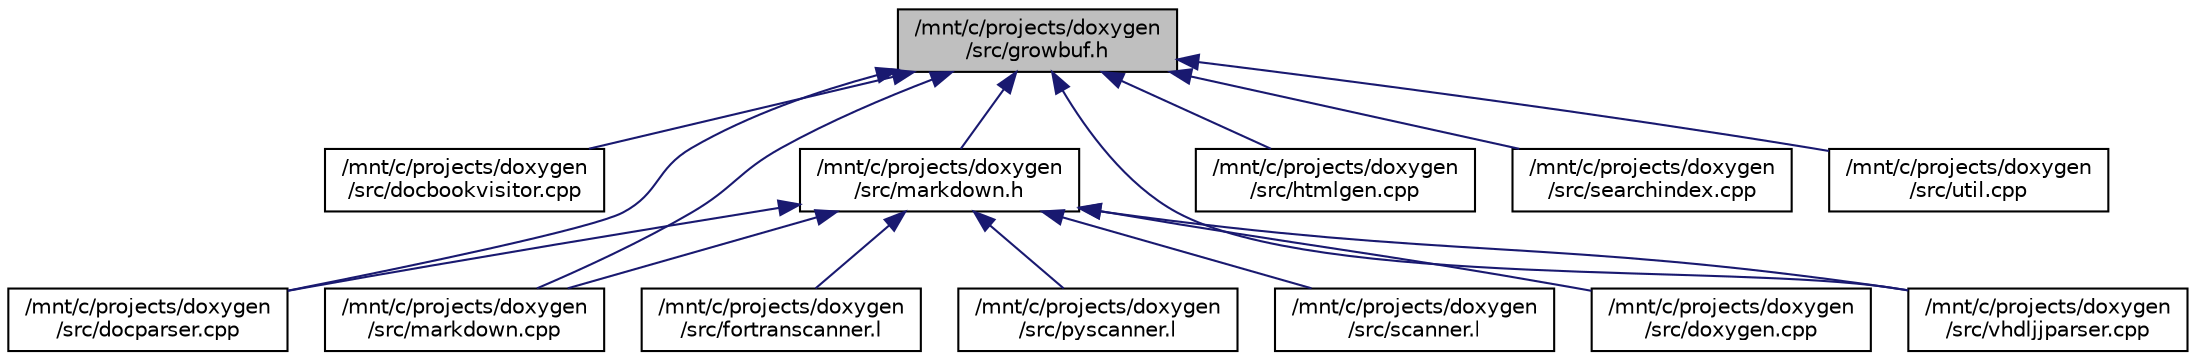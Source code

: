 digraph "/mnt/c/projects/doxygen/src/growbuf.h"
{
 // LATEX_PDF_SIZE
  edge [fontname="Helvetica",fontsize="10",labelfontname="Helvetica",labelfontsize="10"];
  node [fontname="Helvetica",fontsize="10",shape=record];
  Node1 [label="/mnt/c/projects/doxygen\l/src/growbuf.h",height=0.2,width=0.4,color="black", fillcolor="grey75", style="filled", fontcolor="black",tooltip=" "];
  Node1 -> Node2 [dir="back",color="midnightblue",fontsize="10",style="solid"];
  Node2 [label="/mnt/c/projects/doxygen\l/src/docbookvisitor.cpp",height=0.2,width=0.4,color="black", fillcolor="white", style="filled",URL="$docbookvisitor_8cpp.html",tooltip=" "];
  Node1 -> Node3 [dir="back",color="midnightblue",fontsize="10",style="solid"];
  Node3 [label="/mnt/c/projects/doxygen\l/src/docparser.cpp",height=0.2,width=0.4,color="black", fillcolor="white", style="filled",URL="$docparser_8cpp.html",tooltip=" "];
  Node1 -> Node4 [dir="back",color="midnightblue",fontsize="10",style="solid"];
  Node4 [label="/mnt/c/projects/doxygen\l/src/htmlgen.cpp",height=0.2,width=0.4,color="black", fillcolor="white", style="filled",URL="$htmlgen_8cpp.html",tooltip=" "];
  Node1 -> Node5 [dir="back",color="midnightblue",fontsize="10",style="solid"];
  Node5 [label="/mnt/c/projects/doxygen\l/src/markdown.cpp",height=0.2,width=0.4,color="black", fillcolor="white", style="filled",URL="$markdown_8cpp.html",tooltip=" "];
  Node1 -> Node6 [dir="back",color="midnightblue",fontsize="10",style="solid"];
  Node6 [label="/mnt/c/projects/doxygen\l/src/markdown.h",height=0.2,width=0.4,color="black", fillcolor="white", style="filled",URL="$markdown_8h.html",tooltip=" "];
  Node6 -> Node3 [dir="back",color="midnightblue",fontsize="10",style="solid"];
  Node6 -> Node7 [dir="back",color="midnightblue",fontsize="10",style="solid"];
  Node7 [label="/mnt/c/projects/doxygen\l/src/doxygen.cpp",height=0.2,width=0.4,color="black", fillcolor="white", style="filled",URL="$doxygen_8cpp.html",tooltip=" "];
  Node6 -> Node8 [dir="back",color="midnightblue",fontsize="10",style="solid"];
  Node8 [label="/mnt/c/projects/doxygen\l/src/fortranscanner.l",height=0.2,width=0.4,color="black", fillcolor="white", style="filled",URL="$fortranscanner_8l.html",tooltip=" "];
  Node6 -> Node5 [dir="back",color="midnightblue",fontsize="10",style="solid"];
  Node6 -> Node9 [dir="back",color="midnightblue",fontsize="10",style="solid"];
  Node9 [label="/mnt/c/projects/doxygen\l/src/pyscanner.l",height=0.2,width=0.4,color="black", fillcolor="white", style="filled",URL="$pyscanner_8l.html",tooltip=" "];
  Node6 -> Node10 [dir="back",color="midnightblue",fontsize="10",style="solid"];
  Node10 [label="/mnt/c/projects/doxygen\l/src/scanner.l",height=0.2,width=0.4,color="black", fillcolor="white", style="filled",URL="$scanner_8l.html",tooltip=" "];
  Node6 -> Node11 [dir="back",color="midnightblue",fontsize="10",style="solid"];
  Node11 [label="/mnt/c/projects/doxygen\l/src/vhdljjparser.cpp",height=0.2,width=0.4,color="black", fillcolor="white", style="filled",URL="$vhdljjparser_8cpp.html",tooltip=" "];
  Node1 -> Node12 [dir="back",color="midnightblue",fontsize="10",style="solid"];
  Node12 [label="/mnt/c/projects/doxygen\l/src/searchindex.cpp",height=0.2,width=0.4,color="black", fillcolor="white", style="filled",URL="$searchindex_8cpp.html",tooltip=" "];
  Node1 -> Node13 [dir="back",color="midnightblue",fontsize="10",style="solid"];
  Node13 [label="/mnt/c/projects/doxygen\l/src/util.cpp",height=0.2,width=0.4,color="black", fillcolor="white", style="filled",URL="$util_8cpp.html",tooltip=" "];
  Node1 -> Node11 [dir="back",color="midnightblue",fontsize="10",style="solid"];
}
